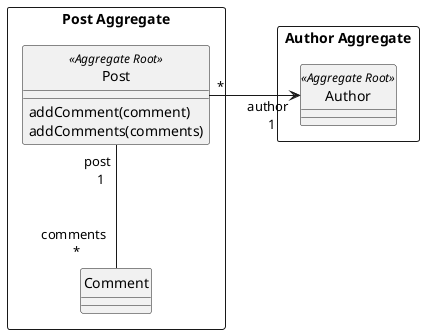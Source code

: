 @startuml

hide circle


rectangle "Post Aggregate" {

    class Post <<Aggregate Root>> {
        addComment(comment)
        addComments(comments)
    }

    class Comment {
    }
}

rectangle "Author Aggregate" {

    class Author <<Aggregate Root>> {
    }

}
Post "post \n 1" --- "comments \n *" Comment
Post "*" -r-> "author \n 1" Author: \t\t

@enduml
